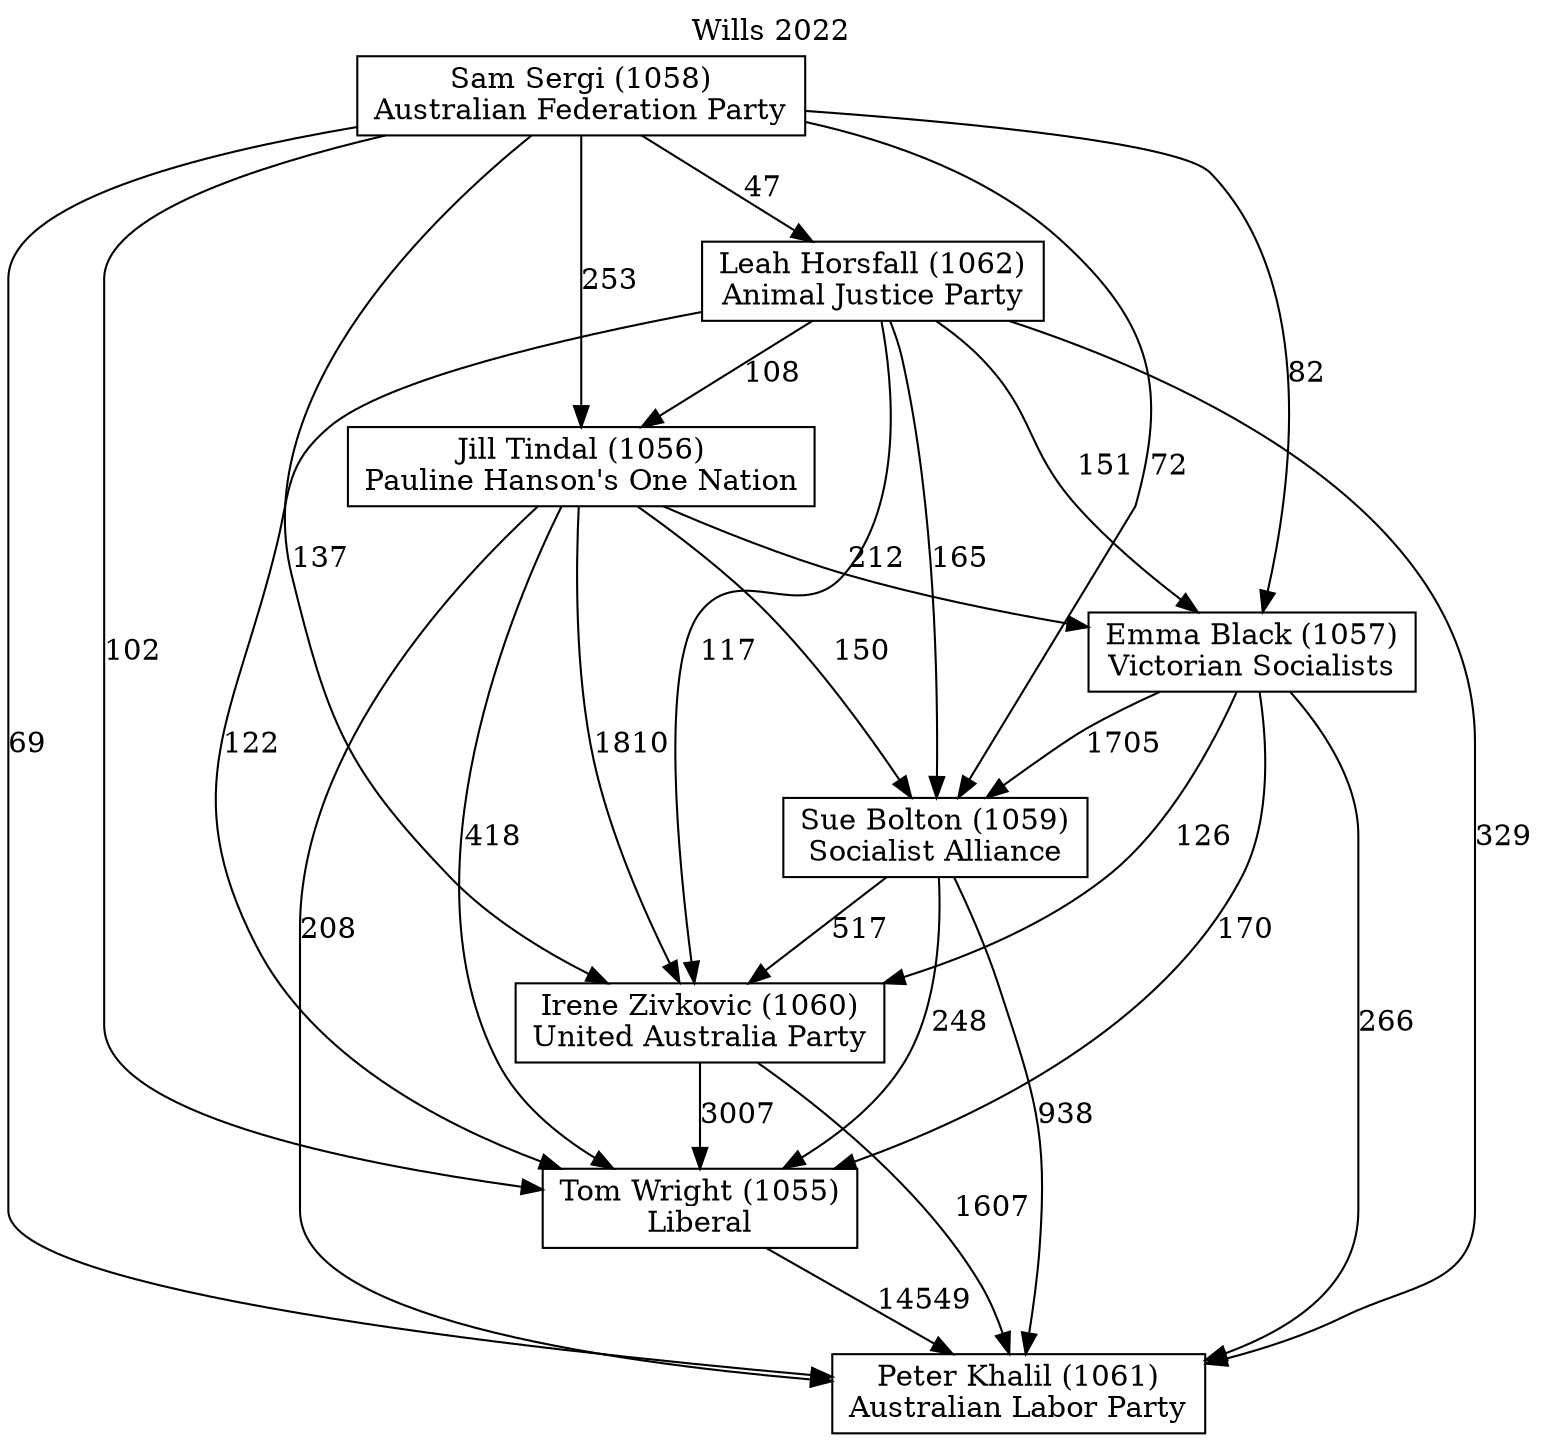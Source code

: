 // House preference flow
digraph "Peter Khalil (1061)_Wills_2022" {
	graph [label="Wills 2022" labelloc=t mclimit=10]
	node [shape=box]
	"Tom Wright (1055)" [label="Tom Wright (1055)
Liberal"]
	"Sue Bolton (1059)" [label="Sue Bolton (1059)
Socialist Alliance"]
	"Emma Black (1057)" [label="Emma Black (1057)
Victorian Socialists"]
	"Irene Zivkovic (1060)" [label="Irene Zivkovic (1060)
United Australia Party"]
	"Jill Tindal (1056)" [label="Jill Tindal (1056)
Pauline Hanson's One Nation"]
	"Peter Khalil (1061)" [label="Peter Khalil (1061)
Australian Labor Party"]
	"Leah Horsfall (1062)" [label="Leah Horsfall (1062)
Animal Justice Party"]
	"Sam Sergi (1058)" [label="Sam Sergi (1058)
Australian Federation Party"]
	"Irene Zivkovic (1060)" -> "Tom Wright (1055)" [label=3007]
	"Tom Wright (1055)" -> "Peter Khalil (1061)" [label=14549]
	"Jill Tindal (1056)" -> "Sue Bolton (1059)" [label=150]
	"Sue Bolton (1059)" -> "Irene Zivkovic (1060)" [label=517]
	"Leah Horsfall (1062)" -> "Irene Zivkovic (1060)" [label=117]
	"Jill Tindal (1056)" -> "Tom Wright (1055)" [label=418]
	"Leah Horsfall (1062)" -> "Sue Bolton (1059)" [label=165]
	"Leah Horsfall (1062)" -> "Emma Black (1057)" [label=151]
	"Sam Sergi (1058)" -> "Leah Horsfall (1062)" [label=47]
	"Leah Horsfall (1062)" -> "Peter Khalil (1061)" [label=329]
	"Leah Horsfall (1062)" -> "Jill Tindal (1056)" [label=108]
	"Jill Tindal (1056)" -> "Peter Khalil (1061)" [label=208]
	"Leah Horsfall (1062)" -> "Tom Wright (1055)" [label=122]
	"Sam Sergi (1058)" -> "Irene Zivkovic (1060)" [label=137]
	"Jill Tindal (1056)" -> "Emma Black (1057)" [label=212]
	"Sue Bolton (1059)" -> "Tom Wright (1055)" [label=248]
	"Sam Sergi (1058)" -> "Jill Tindal (1056)" [label=253]
	"Emma Black (1057)" -> "Irene Zivkovic (1060)" [label=126]
	"Emma Black (1057)" -> "Sue Bolton (1059)" [label=1705]
	"Jill Tindal (1056)" -> "Irene Zivkovic (1060)" [label=1810]
	"Irene Zivkovic (1060)" -> "Peter Khalil (1061)" [label=1607]
	"Emma Black (1057)" -> "Peter Khalil (1061)" [label=266]
	"Emma Black (1057)" -> "Tom Wright (1055)" [label=170]
	"Sam Sergi (1058)" -> "Peter Khalil (1061)" [label=69]
	"Sam Sergi (1058)" -> "Tom Wright (1055)" [label=102]
	"Sam Sergi (1058)" -> "Emma Black (1057)" [label=82]
	"Sue Bolton (1059)" -> "Peter Khalil (1061)" [label=938]
	"Sam Sergi (1058)" -> "Sue Bolton (1059)" [label=72]
}
